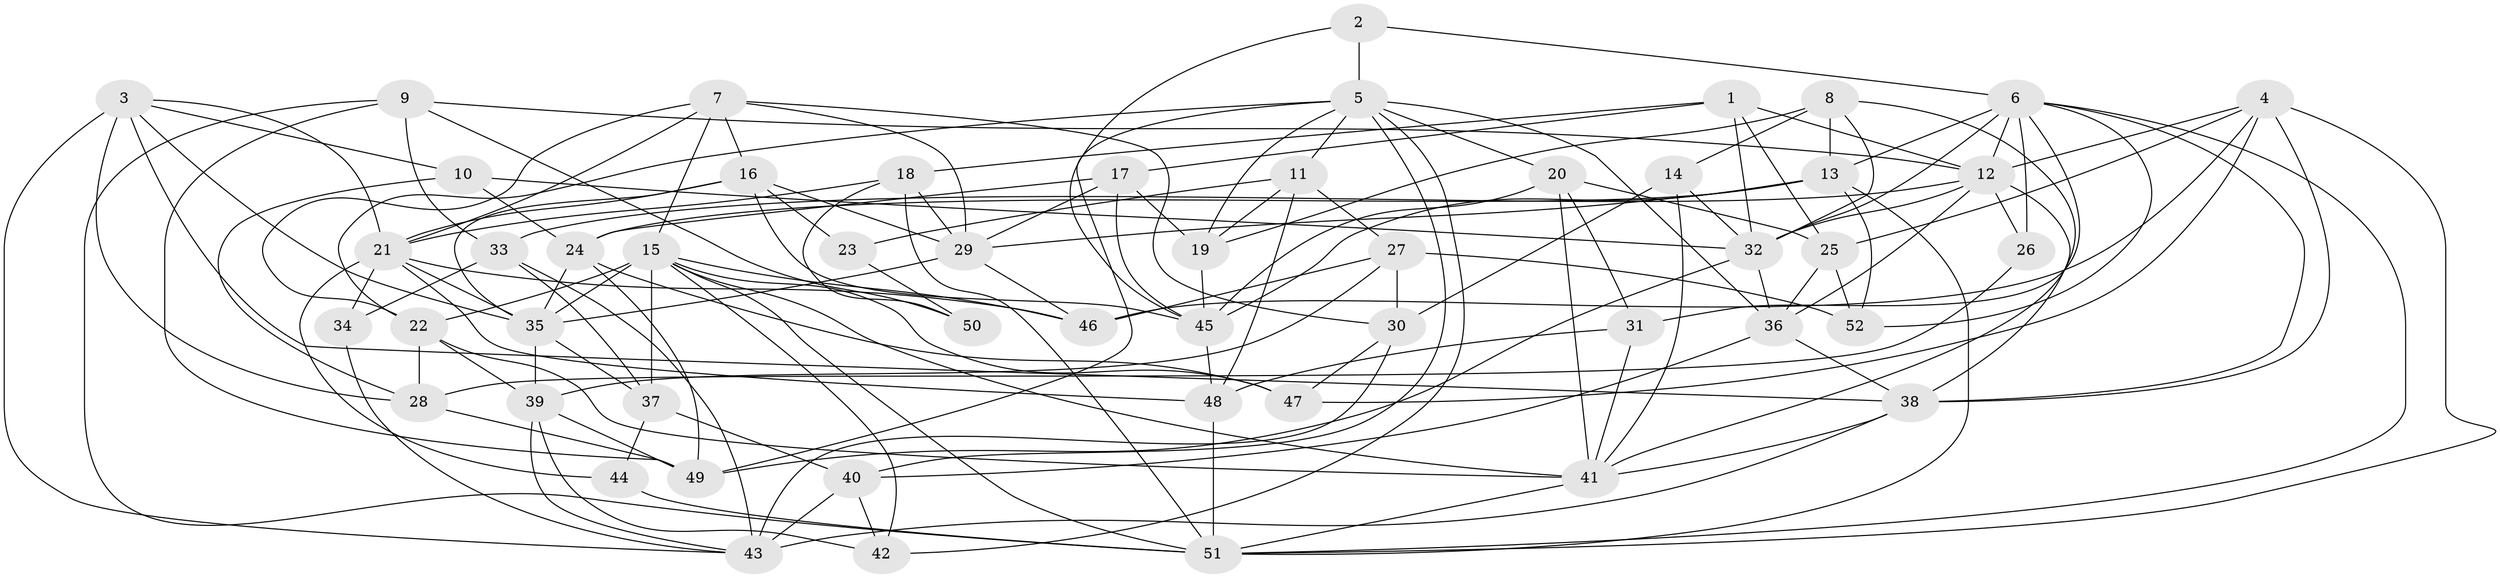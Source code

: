 // original degree distribution, {5: 0.21359223300970873, 4: 0.36893203883495146, 2: 0.08737864077669903, 3: 0.24271844660194175, 6: 0.05825242718446602, 7: 0.02912621359223301}
// Generated by graph-tools (version 1.1) at 2025/02/03/09/25 03:02:02]
// undirected, 52 vertices, 147 edges
graph export_dot {
graph [start="1"]
  node [color=gray90,style=filled];
  1;
  2;
  3;
  4;
  5;
  6;
  7;
  8;
  9;
  10;
  11;
  12;
  13;
  14;
  15;
  16;
  17;
  18;
  19;
  20;
  21;
  22;
  23;
  24;
  25;
  26;
  27;
  28;
  29;
  30;
  31;
  32;
  33;
  34;
  35;
  36;
  37;
  38;
  39;
  40;
  41;
  42;
  43;
  44;
  45;
  46;
  47;
  48;
  49;
  50;
  51;
  52;
  1 -- 12 [weight=1.0];
  1 -- 17 [weight=1.0];
  1 -- 18 [weight=1.0];
  1 -- 25 [weight=1.0];
  1 -- 32 [weight=1.0];
  2 -- 5 [weight=1.0];
  2 -- 6 [weight=1.0];
  2 -- 45 [weight=1.0];
  3 -- 10 [weight=1.0];
  3 -- 21 [weight=1.0];
  3 -- 28 [weight=1.0];
  3 -- 35 [weight=1.0];
  3 -- 38 [weight=2.0];
  3 -- 43 [weight=1.0];
  4 -- 12 [weight=1.0];
  4 -- 25 [weight=1.0];
  4 -- 38 [weight=1.0];
  4 -- 46 [weight=1.0];
  4 -- 47 [weight=1.0];
  4 -- 51 [weight=1.0];
  5 -- 11 [weight=1.0];
  5 -- 19 [weight=1.0];
  5 -- 20 [weight=1.0];
  5 -- 22 [weight=1.0];
  5 -- 36 [weight=1.0];
  5 -- 40 [weight=1.0];
  5 -- 42 [weight=1.0];
  5 -- 49 [weight=1.0];
  6 -- 12 [weight=2.0];
  6 -- 13 [weight=1.0];
  6 -- 26 [weight=1.0];
  6 -- 31 [weight=1.0];
  6 -- 32 [weight=1.0];
  6 -- 38 [weight=1.0];
  6 -- 51 [weight=1.0];
  6 -- 52 [weight=1.0];
  7 -- 15 [weight=1.0];
  7 -- 16 [weight=1.0];
  7 -- 21 [weight=1.0];
  7 -- 22 [weight=1.0];
  7 -- 29 [weight=1.0];
  7 -- 30 [weight=1.0];
  8 -- 13 [weight=1.0];
  8 -- 14 [weight=1.0];
  8 -- 19 [weight=1.0];
  8 -- 32 [weight=1.0];
  8 -- 41 [weight=1.0];
  9 -- 12 [weight=1.0];
  9 -- 33 [weight=1.0];
  9 -- 49 [weight=1.0];
  9 -- 50 [weight=1.0];
  9 -- 51 [weight=1.0];
  10 -- 24 [weight=1.0];
  10 -- 28 [weight=1.0];
  10 -- 32 [weight=1.0];
  11 -- 19 [weight=1.0];
  11 -- 23 [weight=1.0];
  11 -- 27 [weight=1.0];
  11 -- 48 [weight=1.0];
  12 -- 26 [weight=1.0];
  12 -- 32 [weight=1.0];
  12 -- 33 [weight=1.0];
  12 -- 36 [weight=1.0];
  12 -- 38 [weight=1.0];
  13 -- 24 [weight=1.0];
  13 -- 29 [weight=1.0];
  13 -- 45 [weight=1.0];
  13 -- 51 [weight=1.0];
  13 -- 52 [weight=1.0];
  14 -- 30 [weight=1.0];
  14 -- 32 [weight=1.0];
  14 -- 41 [weight=1.0];
  15 -- 22 [weight=1.0];
  15 -- 35 [weight=1.0];
  15 -- 37 [weight=1.0];
  15 -- 41 [weight=1.0];
  15 -- 42 [weight=1.0];
  15 -- 46 [weight=1.0];
  15 -- 47 [weight=1.0];
  15 -- 51 [weight=1.0];
  16 -- 21 [weight=1.0];
  16 -- 23 [weight=1.0];
  16 -- 29 [weight=1.0];
  16 -- 35 [weight=1.0];
  16 -- 45 [weight=1.0];
  17 -- 19 [weight=1.0];
  17 -- 24 [weight=1.0];
  17 -- 29 [weight=1.0];
  17 -- 45 [weight=1.0];
  18 -- 21 [weight=1.0];
  18 -- 29 [weight=1.0];
  18 -- 50 [weight=1.0];
  18 -- 51 [weight=1.0];
  19 -- 45 [weight=1.0];
  20 -- 25 [weight=1.0];
  20 -- 31 [weight=1.0];
  20 -- 41 [weight=1.0];
  20 -- 45 [weight=1.0];
  21 -- 34 [weight=1.0];
  21 -- 35 [weight=1.0];
  21 -- 44 [weight=1.0];
  21 -- 46 [weight=1.0];
  21 -- 48 [weight=1.0];
  22 -- 28 [weight=1.0];
  22 -- 39 [weight=1.0];
  22 -- 41 [weight=1.0];
  23 -- 50 [weight=1.0];
  24 -- 35 [weight=1.0];
  24 -- 47 [weight=1.0];
  24 -- 49 [weight=1.0];
  25 -- 36 [weight=1.0];
  25 -- 52 [weight=1.0];
  26 -- 28 [weight=1.0];
  27 -- 30 [weight=1.0];
  27 -- 39 [weight=2.0];
  27 -- 46 [weight=1.0];
  27 -- 52 [weight=1.0];
  28 -- 49 [weight=1.0];
  29 -- 35 [weight=1.0];
  29 -- 46 [weight=1.0];
  30 -- 43 [weight=1.0];
  30 -- 47 [weight=1.0];
  31 -- 41 [weight=1.0];
  31 -- 48 [weight=1.0];
  32 -- 36 [weight=1.0];
  32 -- 49 [weight=1.0];
  33 -- 34 [weight=2.0];
  33 -- 37 [weight=1.0];
  33 -- 43 [weight=1.0];
  34 -- 43 [weight=1.0];
  35 -- 37 [weight=2.0];
  35 -- 39 [weight=1.0];
  36 -- 38 [weight=1.0];
  36 -- 40 [weight=1.0];
  37 -- 40 [weight=1.0];
  37 -- 44 [weight=1.0];
  38 -- 41 [weight=1.0];
  38 -- 43 [weight=1.0];
  39 -- 42 [weight=1.0];
  39 -- 43 [weight=1.0];
  39 -- 49 [weight=1.0];
  40 -- 42 [weight=1.0];
  40 -- 43 [weight=1.0];
  41 -- 51 [weight=1.0];
  44 -- 51 [weight=1.0];
  45 -- 48 [weight=1.0];
  48 -- 51 [weight=1.0];
}
